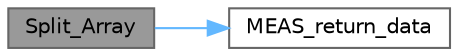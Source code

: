digraph "Split_Array"
{
 // LATEX_PDF_SIZE
  bgcolor="transparent";
  edge [fontname=Helvetica,fontsize=10,labelfontname=Helvetica,labelfontsize=10];
  node [fontname=Helvetica,fontsize=10,shape=box,height=0.2,width=0.4];
  rankdir="LR";
  Node1 [label="Split_Array",height=0.2,width=0.4,color="gray40", fillcolor="grey60", style="filled", fontcolor="black",tooltip=" "];
  Node1 -> Node2 [color="steelblue1",style="solid"];
  Node2 [label="MEAS_return_data",height=0.2,width=0.4,color="grey40", fillcolor="white", style="filled",URL="$measuring_8c.html#aa1e0069918da15a659aff8b73201e93a",tooltip="returns the ADC_samples"];
}
